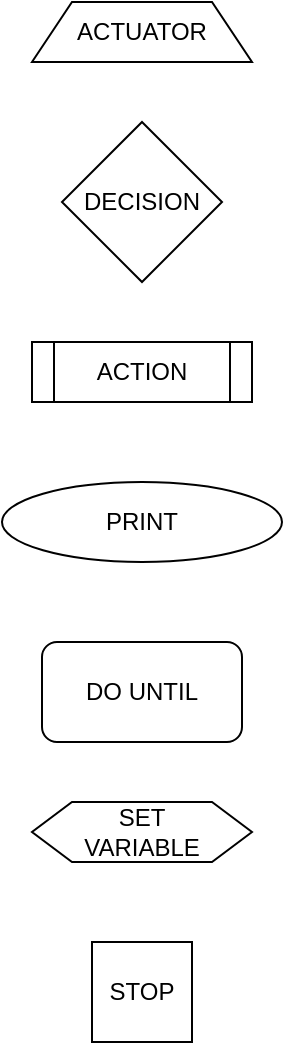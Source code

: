 <mxfile version="24.7.6" pages="3">
  <diagram name="LEGEND" id="edf60f1a-56cd-e834-aa8a-f176f3a09ee4">
    <mxGraphModel dx="1050" dy="618" grid="1" gridSize="10" guides="1" tooltips="1" connect="1" arrows="1" fold="1" page="1" pageScale="1" pageWidth="1100" pageHeight="850" background="none" math="0" shadow="0">
      <root>
        <mxCell id="0" />
        <mxCell id="1" parent="0" />
        <mxCell id="NHYdh4J6pSrBGkDmuhm9-1" value="ACTUATOR" style="shape=trapezoid;perimeter=trapezoidPerimeter;whiteSpace=wrap;html=1;fixedSize=1;" parent="1" vertex="1">
          <mxGeometry x="50" y="80" width="110" height="30" as="geometry" />
        </mxCell>
        <mxCell id="wsD_08oE-9n66NXnCbSW-1" value="DECISION" style="rhombus;whiteSpace=wrap;html=1;" parent="1" vertex="1">
          <mxGeometry x="65" y="140" width="80" height="80" as="geometry" />
        </mxCell>
        <mxCell id="I97O1ikNUe8uR8ij6_fA-1" value="ACTION" style="shape=process;whiteSpace=wrap;html=1;backgroundOutline=1;" parent="1" vertex="1">
          <mxGeometry x="50" y="250" width="110" height="30" as="geometry" />
        </mxCell>
        <mxCell id="Q4TYtTF1Wy4zO3k9ty9j-1" value="PRINT" style="ellipse;whiteSpace=wrap;html=1;" parent="1" vertex="1">
          <mxGeometry x="35" y="320" width="140" height="40" as="geometry" />
        </mxCell>
        <mxCell id="MzoU7sQucJiLVaEGBp4j-1" value="DO UNTIL" style="rounded=1;whiteSpace=wrap;html=1;" parent="1" vertex="1">
          <mxGeometry x="55" y="400" width="100" height="50" as="geometry" />
        </mxCell>
        <mxCell id="mMWMxayGEBB-CJNrssii-1" value="SET&lt;div&gt;VARIABLE&lt;/div&gt;" style="shape=hexagon;perimeter=hexagonPerimeter2;whiteSpace=wrap;html=1;fixedSize=1;" parent="1" vertex="1">
          <mxGeometry x="50" y="480" width="110" height="30" as="geometry" />
        </mxCell>
        <mxCell id="Wx-h_9QsV7iS_TXdiKXU-1" value="STOP" style="whiteSpace=wrap;html=1;aspect=fixed;" parent="1" vertex="1">
          <mxGeometry x="80" y="550" width="50" height="50" as="geometry" />
        </mxCell>
      </root>
    </mxGraphModel>
  </diagram>
  <diagram id="JOSRvauK2hLnr8xtLC3x" name="Ventilatie">
    <mxGraphModel dx="1434" dy="738" grid="1" gridSize="10" guides="1" tooltips="1" connect="1" arrows="1" fold="1" page="1" pageScale="1" pageWidth="850" pageHeight="1100" math="0" shadow="0">
      <root>
        <mxCell id="0" />
        <mxCell id="1" parent="0" />
        <mxCell id="hg8Qdza5K2m_UtK_G0JT-3" style="edgeStyle=orthogonalEdgeStyle;rounded=0;orthogonalLoop=1;jettySize=auto;html=1;exitX=0;exitY=0.5;exitDx=0;exitDy=0;entryX=0.5;entryY=0;entryDx=0;entryDy=0;" edge="1" parent="1" source="fD_919za8rNbhw5f81wA-1" target="hg8Qdza5K2m_UtK_G0JT-2">
          <mxGeometry relative="1" as="geometry" />
        </mxCell>
        <mxCell id="hg8Qdza5K2m_UtK_G0JT-8" style="edgeStyle=orthogonalEdgeStyle;rounded=0;orthogonalLoop=1;jettySize=auto;html=1;exitX=1;exitY=0.5;exitDx=0;exitDy=0;entryX=0;entryY=0.5;entryDx=0;entryDy=0;" edge="1" parent="1" source="fD_919za8rNbhw5f81wA-1" target="hg8Qdza5K2m_UtK_G0JT-7">
          <mxGeometry relative="1" as="geometry" />
        </mxCell>
        <mxCell id="fD_919za8rNbhw5f81wA-1" value="TEMP &amp;gt; 5C°" style="rhombus;whiteSpace=wrap;html=1;" vertex="1" parent="1">
          <mxGeometry x="170" y="110" width="80" height="80" as="geometry" />
        </mxCell>
        <mxCell id="hg8Qdza5K2m_UtK_G0JT-6" style="edgeStyle=orthogonalEdgeStyle;rounded=0;orthogonalLoop=1;jettySize=auto;html=1;exitX=0.5;exitY=1;exitDx=0;exitDy=0;entryX=0.5;entryY=0;entryDx=0;entryDy=0;" edge="1" parent="1" source="hg8Qdza5K2m_UtK_G0JT-1" target="fD_919za8rNbhw5f81wA-1">
          <mxGeometry relative="1" as="geometry" />
        </mxCell>
        <mxCell id="hg8Qdza5K2m_UtK_G0JT-1" value="BUTTON" style="shape=trapezoid;perimeter=trapezoidPerimeter;whiteSpace=wrap;html=1;fixedSize=1;" vertex="1" parent="1">
          <mxGeometry x="155" y="40" width="110" height="30" as="geometry" />
        </mxCell>
        <mxCell id="hg8Qdza5K2m_UtK_G0JT-2" value="TXT: To Cold" style="ellipse;whiteSpace=wrap;html=1;" vertex="1" parent="1">
          <mxGeometry x="20" y="170" width="140" height="40" as="geometry" />
        </mxCell>
        <mxCell id="hg8Qdza5K2m_UtK_G0JT-4" value="NO" style="dashed=0;html=1;fillColor=#F0F2F5;strokeColor=none;align=center;rounded=1;arcSize=10;fontColor=#596780;fontStyle=1;fontSize=11;shadow=0" vertex="1" parent="1">
          <mxGeometry x="100" y="120" width="60" height="20" as="geometry" />
        </mxCell>
        <mxCell id="hg8Qdza5K2m_UtK_G0JT-17" style="edgeStyle=orthogonalEdgeStyle;rounded=0;orthogonalLoop=1;jettySize=auto;html=1;exitX=1;exitY=0.5;exitDx=0;exitDy=0;entryX=0;entryY=0.5;entryDx=0;entryDy=0;" edge="1" parent="1" source="hg8Qdza5K2m_UtK_G0JT-7" target="hg8Qdza5K2m_UtK_G0JT-16">
          <mxGeometry relative="1" as="geometry" />
        </mxCell>
        <mxCell id="hg8Qdza5K2m_UtK_G0JT-18" style="edgeStyle=orthogonalEdgeStyle;rounded=0;orthogonalLoop=1;jettySize=auto;html=1;exitX=0.5;exitY=1;exitDx=0;exitDy=0;entryX=0.5;entryY=0;entryDx=0;entryDy=0;" edge="1" parent="1" source="hg8Qdza5K2m_UtK_G0JT-7" target="hg8Qdza5K2m_UtK_G0JT-15">
          <mxGeometry relative="1" as="geometry" />
        </mxCell>
        <mxCell id="hg8Qdza5K2m_UtK_G0JT-7" value="Positie&lt;div&gt;Rolluik&lt;/div&gt;&lt;div&gt;&amp;gt;= 100&lt;/div&gt;" style="rhombus;whiteSpace=wrap;html=1;" vertex="1" parent="1">
          <mxGeometry x="320" y="110" width="80" height="80" as="geometry" />
        </mxCell>
        <mxCell id="hg8Qdza5K2m_UtK_G0JT-9" value="&lt;div&gt;YES&lt;/div&gt;" style="dashed=0;html=1;fillColor=#F0F2F5;strokeColor=none;align=center;rounded=1;arcSize=10;fontColor=#596780;fontStyle=1;fontSize=11;shadow=0" vertex="1" parent="1">
          <mxGeometry x="260" y="120" width="60" height="20" as="geometry" />
        </mxCell>
        <mxCell id="hg8Qdza5K2m_UtK_G0JT-12" value="&lt;div&gt;YES&lt;/div&gt;" style="dashed=0;html=1;fillColor=#F0F2F5;strokeColor=none;align=center;rounded=1;arcSize=10;fontColor=#596780;fontStyle=1;fontSize=11;shadow=0" vertex="1" parent="1">
          <mxGeometry x="400" y="120" width="60" height="20" as="geometry" />
        </mxCell>
        <mxCell id="hg8Qdza5K2m_UtK_G0JT-13" value="Positie&lt;div&gt;Rolluik&lt;/div&gt;&lt;div&gt;&amp;gt;= 0&lt;/div&gt;" style="rounded=1;whiteSpace=wrap;html=1;" vertex="1" parent="1">
          <mxGeometry x="310" y="290" width="100" height="50" as="geometry" />
        </mxCell>
        <mxCell id="hg8Qdza5K2m_UtK_G0JT-20" style="edgeStyle=orthogonalEdgeStyle;rounded=0;orthogonalLoop=1;jettySize=auto;html=1;exitX=0.5;exitY=1;exitDx=0;exitDy=0;entryX=0.5;entryY=0;entryDx=0;entryDy=0;" edge="1" parent="1" source="hg8Qdza5K2m_UtK_G0JT-15" target="hg8Qdza5K2m_UtK_G0JT-13">
          <mxGeometry relative="1" as="geometry" />
        </mxCell>
        <mxCell id="hg8Qdza5K2m_UtK_G0JT-15" value="OPEN rolluik" style="shape=process;whiteSpace=wrap;html=1;backgroundOutline=1;" vertex="1" parent="1">
          <mxGeometry x="305" y="230" width="110" height="30" as="geometry" />
        </mxCell>
        <mxCell id="hg8Qdza5K2m_UtK_G0JT-23" style="edgeStyle=orthogonalEdgeStyle;rounded=0;orthogonalLoop=1;jettySize=auto;html=1;exitX=1;exitY=0.5;exitDx=0;exitDy=0;entryX=0.5;entryY=0;entryDx=0;entryDy=0;" edge="1" parent="1" source="hg8Qdza5K2m_UtK_G0JT-16" target="hg8Qdza5K2m_UtK_G0JT-22">
          <mxGeometry relative="1" as="geometry" />
        </mxCell>
        <mxCell id="hg8Qdza5K2m_UtK_G0JT-16" value="OPEN Raam" style="shape=process;whiteSpace=wrap;html=1;backgroundOutline=1;" vertex="1" parent="1">
          <mxGeometry x="460" y="135" width="110" height="30" as="geometry" />
        </mxCell>
        <mxCell id="hg8Qdza5K2m_UtK_G0JT-19" value="NO" style="dashed=0;html=1;fillColor=#F0F2F5;strokeColor=none;align=center;rounded=1;arcSize=10;fontColor=#596780;fontStyle=1;fontSize=11;shadow=0" vertex="1" parent="1">
          <mxGeometry x="290" y="190" width="60" height="20" as="geometry" />
        </mxCell>
        <mxCell id="hg8Qdza5K2m_UtK_G0JT-21" style="edgeStyle=orthogonalEdgeStyle;rounded=0;orthogonalLoop=1;jettySize=auto;html=1;exitX=1;exitY=0.5;exitDx=0;exitDy=0;entryX=0.5;entryY=1;entryDx=0;entryDy=0;" edge="1" parent="1" source="hg8Qdza5K2m_UtK_G0JT-13" target="hg8Qdza5K2m_UtK_G0JT-16">
          <mxGeometry relative="1" as="geometry">
            <mxPoint x="500" y="200" as="targetPoint" />
          </mxGeometry>
        </mxCell>
        <mxCell id="ahvhZVWdTfh5E3TaMJ-t-2" style="edgeStyle=orthogonalEdgeStyle;rounded=0;orthogonalLoop=1;jettySize=auto;html=1;exitX=0.5;exitY=1;exitDx=0;exitDy=0;entryX=0.5;entryY=0;entryDx=0;entryDy=0;" edge="1" parent="1" source="hg8Qdza5K2m_UtK_G0JT-22" target="ahvhZVWdTfh5E3TaMJ-t-1">
          <mxGeometry relative="1" as="geometry" />
        </mxCell>
        <mxCell id="hg8Qdza5K2m_UtK_G0JT-22" value="SLIDER" style="shape=trapezoid;perimeter=trapezoidPerimeter;whiteSpace=wrap;html=1;fixedSize=1;" vertex="1" parent="1">
          <mxGeometry x="610" y="175" width="110" height="30" as="geometry" />
        </mxCell>
        <mxCell id="Ji_yZPCaXS0ptQvqPS7E-2" style="edgeStyle=orthogonalEdgeStyle;rounded=0;orthogonalLoop=1;jettySize=auto;html=1;exitX=0.5;exitY=1;exitDx=0;exitDy=0;" edge="1" parent="1" source="ahvhZVWdTfh5E3TaMJ-t-1" target="Ji_yZPCaXS0ptQvqPS7E-1">
          <mxGeometry relative="1" as="geometry" />
        </mxCell>
        <mxCell id="ahvhZVWdTfh5E3TaMJ-t-1" value="Set Delay" style="shape=hexagon;perimeter=hexagonPerimeter2;whiteSpace=wrap;html=1;fixedSize=1;" vertex="1" parent="1">
          <mxGeometry x="610" y="230" width="110" height="30" as="geometry" />
        </mxCell>
        <mxCell id="tC1pbAc9rABiV7dZOyN4-2" style="edgeStyle=orthogonalEdgeStyle;rounded=0;orthogonalLoop=1;jettySize=auto;html=1;exitX=0.5;exitY=1;exitDx=0;exitDy=0;entryX=0.5;entryY=0;entryDx=0;entryDy=0;" edge="1" parent="1" source="Ji_yZPCaXS0ptQvqPS7E-1" target="oMpNLjgI1ymg3a9pspnb-1">
          <mxGeometry relative="1" as="geometry" />
        </mxCell>
        <mxCell id="Ji_yZPCaXS0ptQvqPS7E-1" value="CLOSE Raam" style="shape=process;whiteSpace=wrap;html=1;backgroundOutline=1;" vertex="1" parent="1">
          <mxGeometry x="610" y="300" width="110" height="30" as="geometry" />
        </mxCell>
        <mxCell id="tC1pbAc9rABiV7dZOyN4-3" style="edgeStyle=orthogonalEdgeStyle;rounded=0;orthogonalLoop=1;jettySize=auto;html=1;exitX=0.5;exitY=1;exitDx=0;exitDy=0;entryX=0.5;entryY=0;entryDx=0;entryDy=0;" edge="1" parent="1" source="oMpNLjgI1ymg3a9pspnb-1" target="tC1pbAc9rABiV7dZOyN4-1">
          <mxGeometry relative="1" as="geometry" />
        </mxCell>
        <mxCell id="oMpNLjgI1ymg3a9pspnb-1" value="Positie&lt;div&gt;Raam&lt;/div&gt;&lt;div&gt;= 0&lt;/div&gt;" style="rounded=1;whiteSpace=wrap;html=1;" vertex="1" parent="1">
          <mxGeometry x="620" y="360" width="100" height="50" as="geometry" />
        </mxCell>
        <mxCell id="tC1pbAc9rABiV7dZOyN4-1" value="STOP" style="whiteSpace=wrap;html=1;aspect=fixed;" vertex="1" parent="1">
          <mxGeometry x="645" y="440" width="50" height="50" as="geometry" />
        </mxCell>
      </root>
    </mxGraphModel>
  </diagram>
  <diagram id="G61VUHajpA_uihMzsrTi" name="COMMAND rolluiken/raam">
    <mxGraphModel dx="1050" dy="618" grid="1" gridSize="10" guides="1" tooltips="1" connect="1" arrows="1" fold="1" page="1" pageScale="1" pageWidth="850" pageHeight="1100" math="0" shadow="0">
      <root>
        <mxCell id="0" />
        <mxCell id="1" parent="0" />
        <mxCell id="By_8SI_-_T2w9xDjyNLX-2" style="edgeStyle=orthogonalEdgeStyle;rounded=0;orthogonalLoop=1;jettySize=auto;html=1;exitX=1;exitY=0.5;exitDx=0;exitDy=0;entryX=0;entryY=0.5;entryDx=0;entryDy=0;" parent="1" source="By_8SI_-_T2w9xDjyNLX-3" edge="1">
          <mxGeometry relative="1" as="geometry">
            <mxPoint x="373" y="231" as="targetPoint" />
          </mxGeometry>
        </mxCell>
        <mxCell id="pTfJMGvySpssK_0Iegm0-2" style="edgeStyle=orthogonalEdgeStyle;rounded=0;orthogonalLoop=1;jettySize=auto;html=1;exitX=0;exitY=0.5;exitDx=0;exitDy=0;entryX=1;entryY=0.5;entryDx=0;entryDy=0;" parent="1" source="By_8SI_-_T2w9xDjyNLX-3" target="By_8SI_-_T2w9xDjyNLX-6" edge="1">
          <mxGeometry relative="1" as="geometry" />
        </mxCell>
        <mxCell id="By_8SI_-_T2w9xDjyNLX-3" value="TEMP &amp;gt; 5C°" style="rhombus;whiteSpace=wrap;html=1;" parent="1" vertex="1">
          <mxGeometry x="223" y="191" width="80" height="80" as="geometry" />
        </mxCell>
        <mxCell id="By_8SI_-_T2w9xDjyNLX-4" style="edgeStyle=orthogonalEdgeStyle;rounded=0;orthogonalLoop=1;jettySize=auto;html=1;exitX=0.5;exitY=1;exitDx=0;exitDy=0;entryX=0.5;entryY=0;entryDx=0;entryDy=0;" parent="1" target="By_8SI_-_T2w9xDjyNLX-3" edge="1">
          <mxGeometry relative="1" as="geometry">
            <mxPoint x="263" y="70" as="sourcePoint" />
          </mxGeometry>
        </mxCell>
        <mxCell id="By_8SI_-_T2w9xDjyNLX-6" value="TXT: To Cold" style="ellipse;whiteSpace=wrap;html=1;" parent="1" vertex="1">
          <mxGeometry x="68" y="211" width="140" height="40" as="geometry" />
        </mxCell>
        <mxCell id="By_8SI_-_T2w9xDjyNLX-7" value="NO" style="dashed=0;html=1;fillColor=#F0F2F5;strokeColor=none;align=center;rounded=1;arcSize=10;fontColor=#596780;fontStyle=1;fontSize=11;shadow=0" parent="1" vertex="1">
          <mxGeometry x="163" y="181" width="60" height="20" as="geometry" />
        </mxCell>
        <mxCell id="By_8SI_-_T2w9xDjyNLX-9" style="edgeStyle=orthogonalEdgeStyle;rounded=0;orthogonalLoop=1;jettySize=auto;html=1;exitX=0.5;exitY=1;exitDx=0;exitDy=0;entryX=0.5;entryY=0;entryDx=0;entryDy=0;" parent="1" source="By_8SI_-_T2w9xDjyNLX-13" target="By_8SI_-_T2w9xDjyNLX-15" edge="1">
          <mxGeometry relative="1" as="geometry">
            <mxPoint x="413" y="271" as="sourcePoint" />
          </mxGeometry>
        </mxCell>
        <mxCell id="By_8SI_-_T2w9xDjyNLX-11" value="&lt;div&gt;YES&lt;/div&gt;" style="dashed=0;html=1;fillColor=#F0F2F5;strokeColor=none;align=center;rounded=1;arcSize=10;fontColor=#596780;fontStyle=1;fontSize=11;shadow=0" parent="1" vertex="1">
          <mxGeometry x="303" y="181" width="60" height="20" as="geometry" />
        </mxCell>
        <mxCell id="By_8SI_-_T2w9xDjyNLX-13" value="Positie&lt;div&gt;Slider&lt;/div&gt;" style="rounded=1;whiteSpace=wrap;html=1;" parent="1" vertex="1">
          <mxGeometry x="368" y="206" width="100" height="50" as="geometry" />
        </mxCell>
        <mxCell id="By_8SI_-_T2w9xDjyNLX-15" value="COMMAND rolluik/raam" style="shape=process;whiteSpace=wrap;html=1;backgroundOutline=1;" parent="1" vertex="1">
          <mxGeometry x="363" y="311" width="110" height="30" as="geometry" />
        </mxCell>
        <mxCell id="pTfJMGvySpssK_0Iegm0-1" value="SLIDER" style="shape=trapezoid;perimeter=trapezoidPerimeter;whiteSpace=wrap;html=1;fixedSize=1;" parent="1" vertex="1">
          <mxGeometry x="208" y="40" width="110" height="30" as="geometry" />
        </mxCell>
        <mxCell id="xxX9X9onlzq_uD2qFcw1-1" value="Btn Open" style="shape=trapezoid;perimeter=trapezoidPerimeter;whiteSpace=wrap;html=1;fixedSize=1;" vertex="1" parent="1">
          <mxGeometry x="83" y="40" width="110" height="30" as="geometry" />
        </mxCell>
        <mxCell id="xxX9X9onlzq_uD2qFcw1-2" value="Btn Close" style="shape=trapezoid;perimeter=trapezoidPerimeter;whiteSpace=wrap;html=1;fixedSize=1;" vertex="1" parent="1">
          <mxGeometry x="340" y="40" width="110" height="30" as="geometry" />
        </mxCell>
      </root>
    </mxGraphModel>
  </diagram>
</mxfile>
